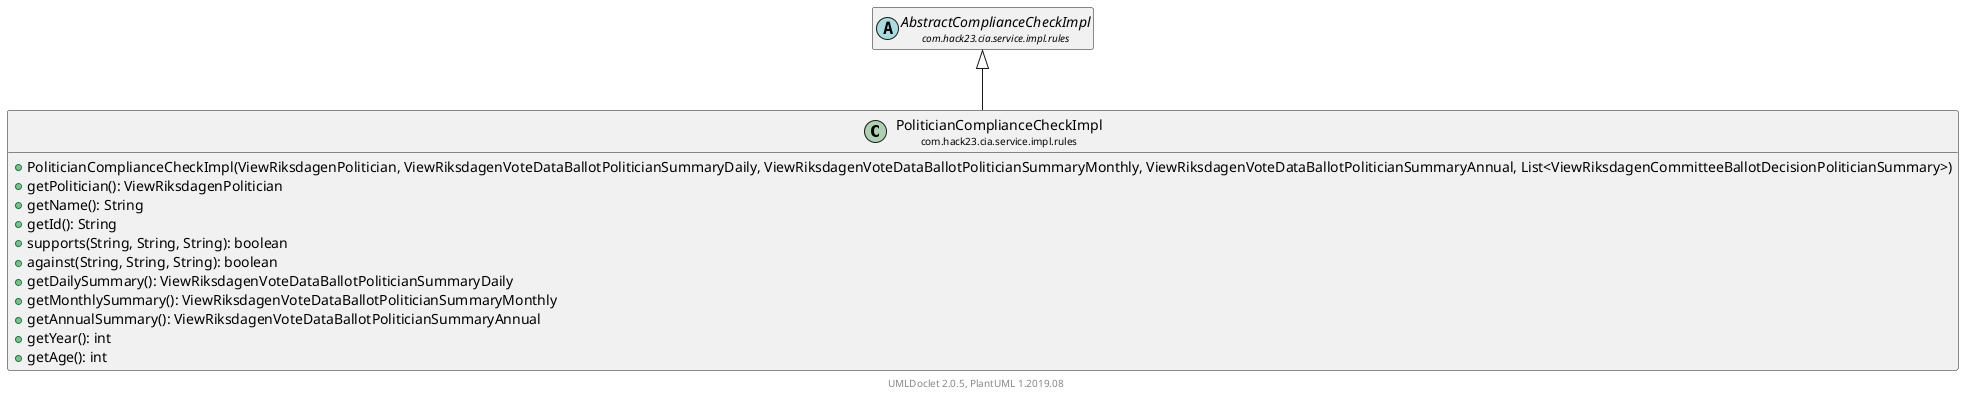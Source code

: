@startuml
    set namespaceSeparator none
    hide empty fields
    hide empty methods

    class "<size:14>PoliticianComplianceCheckImpl\n<size:10>com.hack23.cia.service.impl.rules" as com.hack23.cia.service.impl.rules.PoliticianComplianceCheckImpl [[PoliticianComplianceCheckImpl.html]] {
        +PoliticianComplianceCheckImpl(ViewRiksdagenPolitician, ViewRiksdagenVoteDataBallotPoliticianSummaryDaily, ViewRiksdagenVoteDataBallotPoliticianSummaryMonthly, ViewRiksdagenVoteDataBallotPoliticianSummaryAnnual, List<ViewRiksdagenCommitteeBallotDecisionPoliticianSummary>)
        +getPolitician(): ViewRiksdagenPolitician
        +getName(): String
        +getId(): String
        +supports(String, String, String): boolean
        +against(String, String, String): boolean
        +getDailySummary(): ViewRiksdagenVoteDataBallotPoliticianSummaryDaily
        +getMonthlySummary(): ViewRiksdagenVoteDataBallotPoliticianSummaryMonthly
        +getAnnualSummary(): ViewRiksdagenVoteDataBallotPoliticianSummaryAnnual
        +getYear(): int
        +getAge(): int
    }

    abstract class "<size:14>AbstractComplianceCheckImpl\n<size:10>com.hack23.cia.service.impl.rules" as com.hack23.cia.service.impl.rules.AbstractComplianceCheckImpl [[AbstractComplianceCheckImpl.html]]

    com.hack23.cia.service.impl.rules.AbstractComplianceCheckImpl <|-- com.hack23.cia.service.impl.rules.PoliticianComplianceCheckImpl

    center footer UMLDoclet 2.0.5, PlantUML 1.2019.08
@enduml
